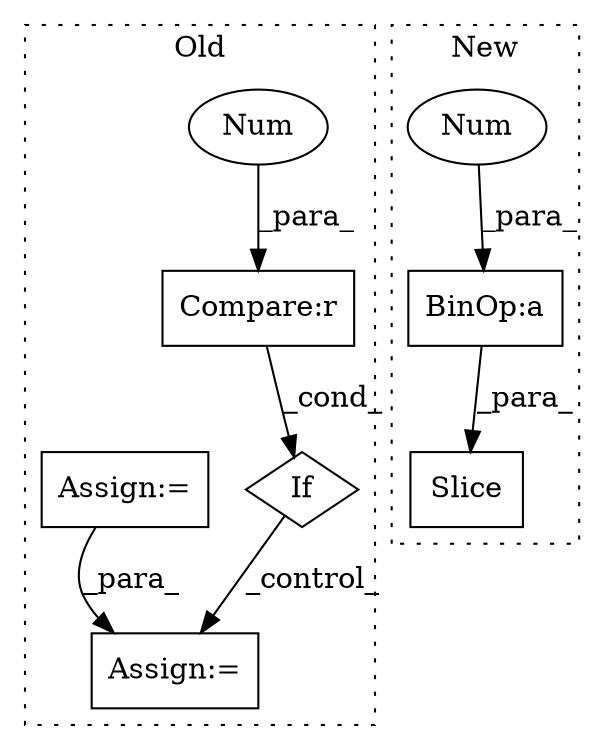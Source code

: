 digraph G {
subgraph cluster0 {
1 [label="If" a="96" s="1821,1832" l="3,18" shape="diamond"];
5 [label="Compare:r" a="40" s="1824" l="8" shape="box"];
6 [label="Assign:=" a="68" s="1851" l="3" shape="box"];
7 [label="Num" a="76" s="1831" l="1" shape="ellipse"];
8 [label="Assign:=" a="68" s="1713" l="3" shape="box"];
label = "Old";
style="dotted";
}
subgraph cluster1 {
2 [label="Slice" a="80" s="2061" l="6" shape="box"];
3 [label="BinOp:a" a="82" s="2064" l="1" shape="box"];
4 [label="Num" a="76" s="2065" l="1" shape="ellipse"];
label = "New";
style="dotted";
}
1 -> 6 [label="_control_"];
3 -> 2 [label="_para_"];
4 -> 3 [label="_para_"];
5 -> 1 [label="_cond_"];
7 -> 5 [label="_para_"];
8 -> 6 [label="_para_"];
}